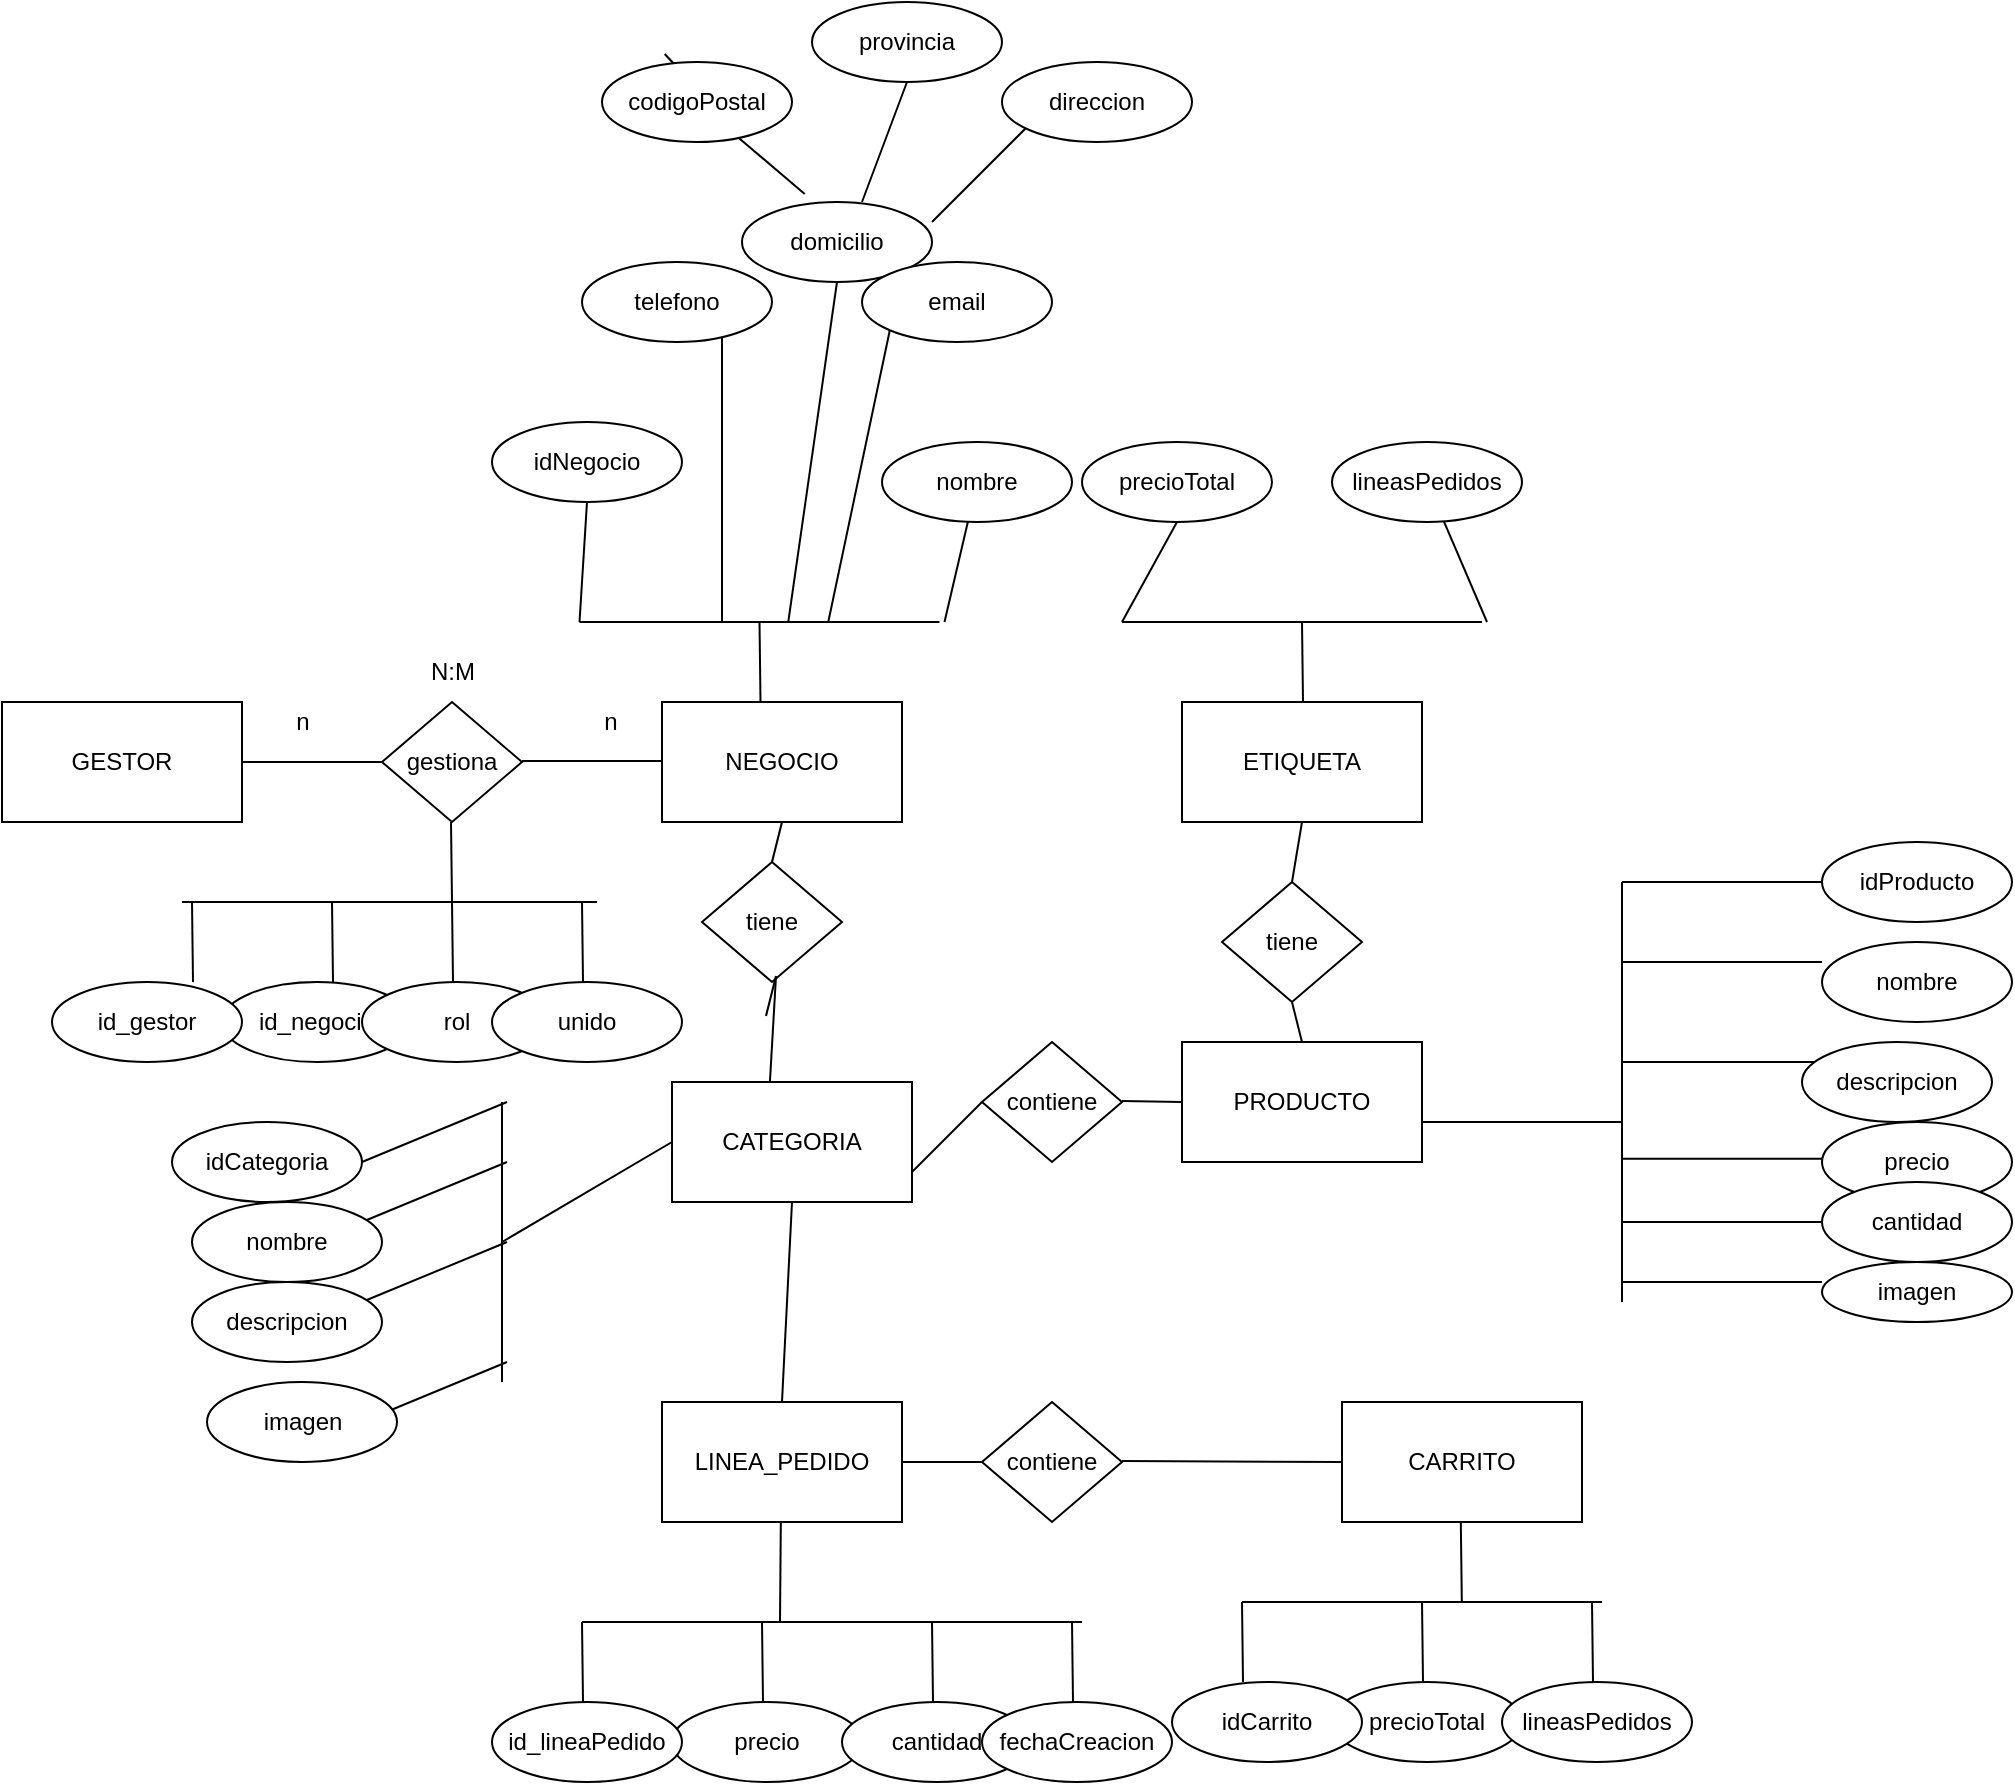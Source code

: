 <mxfile version="20.5.3" type="github">
  <diagram id="1prsifcHVefPnYjk88bt" name="Página-1">
    <mxGraphModel dx="1447" dy="1889" grid="1" gridSize="10" guides="1" tooltips="1" connect="1" arrows="1" fold="1" page="1" pageScale="1" pageWidth="827" pageHeight="1169" math="0" shadow="0">
      <root>
        <mxCell id="0" />
        <mxCell id="1" parent="0" />
        <mxCell id="F9in04evqtmdsmJfP44s-1" value="GESTOR" style="rounded=0;whiteSpace=wrap;html=1;" parent="1" vertex="1">
          <mxGeometry x="110" y="110" width="120" height="60" as="geometry" />
        </mxCell>
        <mxCell id="F9in04evqtmdsmJfP44s-2" value="NEGOCIO" style="rounded=0;whiteSpace=wrap;html=1;" parent="1" vertex="1">
          <mxGeometry x="440" y="110" width="120" height="60" as="geometry" />
        </mxCell>
        <mxCell id="F9in04evqtmdsmJfP44s-3" value="CATEGORIA" style="rounded=0;whiteSpace=wrap;html=1;" parent="1" vertex="1">
          <mxGeometry x="445" y="300" width="120" height="60" as="geometry" />
        </mxCell>
        <mxCell id="F9in04evqtmdsmJfP44s-4" value="tiene" style="rhombus;whiteSpace=wrap;html=1;" parent="1" vertex="1">
          <mxGeometry x="460" y="190" width="70" height="60" as="geometry" />
        </mxCell>
        <mxCell id="F9in04evqtmdsmJfP44s-5" value="gestiona" style="rhombus;whiteSpace=wrap;html=1;" parent="1" vertex="1">
          <mxGeometry x="300" y="110" width="70" height="60" as="geometry" />
        </mxCell>
        <mxCell id="F9in04evqtmdsmJfP44s-8" value="" style="endArrow=none;html=1;rounded=0;exitX=1;exitY=0.5;exitDx=0;exitDy=0;entryX=0;entryY=0.5;entryDx=0;entryDy=0;" parent="1" source="F9in04evqtmdsmJfP44s-1" target="F9in04evqtmdsmJfP44s-5" edge="1">
          <mxGeometry width="50" height="50" relative="1" as="geometry">
            <mxPoint x="250" y="180" as="sourcePoint" />
            <mxPoint x="300" y="130" as="targetPoint" />
          </mxGeometry>
        </mxCell>
        <mxCell id="F9in04evqtmdsmJfP44s-9" value="" style="endArrow=none;html=1;rounded=0;exitX=1;exitY=0.5;exitDx=0;exitDy=0;entryX=0;entryY=0.5;entryDx=0;entryDy=0;edgeStyle=orthogonalEdgeStyle;" parent="1" edge="1">
          <mxGeometry width="50" height="50" relative="1" as="geometry">
            <mxPoint x="370" y="139.5" as="sourcePoint" />
            <mxPoint x="440" y="139.5" as="targetPoint" />
          </mxGeometry>
        </mxCell>
        <mxCell id="F9in04evqtmdsmJfP44s-10" value="" style="endArrow=none;html=1;rounded=0;exitX=0.5;exitY=1;exitDx=0;exitDy=0;endSize=6;" parent="1" source="F9in04evqtmdsmJfP44s-2" edge="1">
          <mxGeometry width="50" height="50" relative="1" as="geometry">
            <mxPoint x="495" y="160" as="sourcePoint" />
            <mxPoint x="495" y="190" as="targetPoint" />
          </mxGeometry>
        </mxCell>
        <mxCell id="F9in04evqtmdsmJfP44s-14" value="" style="endArrow=none;html=1;rounded=0;exitX=0.5;exitY=1;exitDx=0;exitDy=0;endSize=6;" parent="1" edge="1">
          <mxGeometry width="50" height="50" relative="1" as="geometry">
            <mxPoint x="497" y="247" as="sourcePoint" />
            <mxPoint x="492" y="267" as="targetPoint" />
          </mxGeometry>
        </mxCell>
        <mxCell id="F9in04evqtmdsmJfP44s-15" value="" style="endArrow=none;html=1;rounded=0;exitX=0.5;exitY=1;exitDx=0;exitDy=0;endSize=6;entryX=0.408;entryY=0;entryDx=0;entryDy=0;entryPerimeter=0;" parent="1" target="F9in04evqtmdsmJfP44s-3" edge="1">
          <mxGeometry width="50" height="50" relative="1" as="geometry">
            <mxPoint x="497" y="247" as="sourcePoint" />
            <mxPoint x="492" y="267" as="targetPoint" />
          </mxGeometry>
        </mxCell>
        <mxCell id="F9in04evqtmdsmJfP44s-24" value="PRODUCTO" style="rounded=0;whiteSpace=wrap;html=1;" parent="1" vertex="1">
          <mxGeometry x="700" y="280" width="120" height="60" as="geometry" />
        </mxCell>
        <mxCell id="F9in04evqtmdsmJfP44s-25" value="contiene" style="rhombus;whiteSpace=wrap;html=1;" parent="1" vertex="1">
          <mxGeometry x="600" y="280" width="70" height="60" as="geometry" />
        </mxCell>
        <mxCell id="F9in04evqtmdsmJfP44s-26" value="" style="endArrow=none;html=1;rounded=0;entryX=0;entryY=0.5;entryDx=0;entryDy=0;exitX=1;exitY=0.75;exitDx=0;exitDy=0;" parent="1" target="F9in04evqtmdsmJfP44s-25" edge="1" source="F9in04evqtmdsmJfP44s-3">
          <mxGeometry width="50" height="50" relative="1" as="geometry">
            <mxPoint x="560" y="310" as="sourcePoint" />
            <mxPoint x="600" y="300" as="targetPoint" />
          </mxGeometry>
        </mxCell>
        <mxCell id="F9in04evqtmdsmJfP44s-28" value="" style="endArrow=none;html=1;rounded=0;" parent="1" edge="1">
          <mxGeometry width="50" height="50" relative="1" as="geometry">
            <mxPoint x="670" y="309.5" as="sourcePoint" />
            <mxPoint x="700" y="310" as="targetPoint" />
          </mxGeometry>
        </mxCell>
        <mxCell id="F9in04evqtmdsmJfP44s-34" value="LINEA_PEDIDO" style="rounded=0;whiteSpace=wrap;html=1;" parent="1" vertex="1">
          <mxGeometry x="440" y="460" width="120" height="60" as="geometry" />
        </mxCell>
        <mxCell id="F9in04evqtmdsmJfP44s-35" value="CARRITO" style="rounded=0;whiteSpace=wrap;html=1;" parent="1" vertex="1">
          <mxGeometry x="780" y="460" width="120" height="60" as="geometry" />
        </mxCell>
        <mxCell id="F9in04evqtmdsmJfP44s-36" value="contiene" style="rhombus;whiteSpace=wrap;html=1;" parent="1" vertex="1">
          <mxGeometry x="600" y="460" width="70" height="60" as="geometry" />
        </mxCell>
        <mxCell id="F9in04evqtmdsmJfP44s-37" value="" style="endArrow=none;html=1;rounded=0;entryX=0;entryY=0.5;entryDx=0;entryDy=0;" parent="1" target="F9in04evqtmdsmJfP44s-36" edge="1">
          <mxGeometry width="50" height="50" relative="1" as="geometry">
            <mxPoint x="560" y="490" as="sourcePoint" />
            <mxPoint x="600" y="480" as="targetPoint" />
          </mxGeometry>
        </mxCell>
        <mxCell id="F9in04evqtmdsmJfP44s-38" value="" style="endArrow=none;html=1;rounded=0;entryX=0;entryY=0.5;entryDx=0;entryDy=0;" parent="1" target="F9in04evqtmdsmJfP44s-35" edge="1">
          <mxGeometry width="50" height="50" relative="1" as="geometry">
            <mxPoint x="670" y="489.5" as="sourcePoint" />
            <mxPoint x="700" y="490" as="targetPoint" />
          </mxGeometry>
        </mxCell>
        <mxCell id="F9in04evqtmdsmJfP44s-39" value="" style="endArrow=none;html=1;rounded=0;endSize=6;entryX=0.5;entryY=1;entryDx=0;entryDy=0;exitX=0.5;exitY=0;exitDx=0;exitDy=0;" parent="1" source="F9in04evqtmdsmJfP44s-34" target="F9in04evqtmdsmJfP44s-3" edge="1">
          <mxGeometry width="50" height="50" relative="1" as="geometry">
            <mxPoint x="490" y="410" as="sourcePoint" />
            <mxPoint x="540" y="360" as="targetPoint" />
          </mxGeometry>
        </mxCell>
        <mxCell id="F9in04evqtmdsmJfP44s-40" value="ETIQUETA" style="rounded=0;whiteSpace=wrap;html=1;" parent="1" vertex="1">
          <mxGeometry x="700" y="110" width="120" height="60" as="geometry" />
        </mxCell>
        <mxCell id="F9in04evqtmdsmJfP44s-41" value="tiene" style="rhombus;whiteSpace=wrap;html=1;" parent="1" vertex="1">
          <mxGeometry x="720" y="200" width="70" height="60" as="geometry" />
        </mxCell>
        <mxCell id="F9in04evqtmdsmJfP44s-42" value="" style="endArrow=none;html=1;rounded=0;exitX=0.5;exitY=1;exitDx=0;exitDy=0;entryX=0.5;entryY=0;entryDx=0;entryDy=0;" parent="1" source="F9in04evqtmdsmJfP44s-40" target="F9in04evqtmdsmJfP44s-41" edge="1">
          <mxGeometry width="50" height="50" relative="1" as="geometry">
            <mxPoint x="840" y="180" as="sourcePoint" />
            <mxPoint x="890" y="130" as="targetPoint" />
          </mxGeometry>
        </mxCell>
        <mxCell id="F9in04evqtmdsmJfP44s-43" value="" style="endArrow=none;html=1;rounded=0;exitX=0.5;exitY=1;exitDx=0;exitDy=0;entryX=0.5;entryY=0;entryDx=0;entryDy=0;" parent="1" source="F9in04evqtmdsmJfP44s-41" target="F9in04evqtmdsmJfP44s-24" edge="1">
          <mxGeometry width="50" height="50" relative="1" as="geometry">
            <mxPoint x="700" y="260" as="sourcePoint" />
            <mxPoint x="770" y="260" as="targetPoint" />
          </mxGeometry>
        </mxCell>
        <mxCell id="F9in04evqtmdsmJfP44s-44" value="n" style="text;html=1;align=center;verticalAlign=middle;resizable=0;points=[];autosize=1;strokeColor=none;fillColor=none;" parent="1" vertex="1">
          <mxGeometry x="245" y="105" width="30" height="30" as="geometry" />
        </mxCell>
        <mxCell id="F9in04evqtmdsmJfP44s-45" value="n" style="text;html=1;align=center;verticalAlign=middle;resizable=0;points=[];autosize=1;strokeColor=none;fillColor=none;" parent="1" vertex="1">
          <mxGeometry x="399" y="105" width="30" height="30" as="geometry" />
        </mxCell>
        <mxCell id="F9in04evqtmdsmJfP44s-46" value="N:M" style="text;html=1;align=center;verticalAlign=middle;resizable=0;points=[];autosize=1;strokeColor=none;fillColor=none;" parent="1" vertex="1">
          <mxGeometry x="315" y="80" width="40" height="30" as="geometry" />
        </mxCell>
        <mxCell id="F9in04evqtmdsmJfP44s-47" value="id_negocio" style="ellipse;whiteSpace=wrap;html=1;" parent="1" vertex="1">
          <mxGeometry x="220" y="250" width="95" height="40" as="geometry" />
        </mxCell>
        <mxCell id="F9in04evqtmdsmJfP44s-48" value="" style="endArrow=none;html=1;rounded=0;endSize=6;" parent="1" edge="1">
          <mxGeometry width="50" height="50" relative="1" as="geometry">
            <mxPoint x="335" y="210" as="sourcePoint" />
            <mxPoint x="334.5" y="170" as="targetPoint" />
          </mxGeometry>
        </mxCell>
        <mxCell id="F9in04evqtmdsmJfP44s-50" value="" style="endArrow=none;html=1;rounded=0;endSize=6;" parent="1" edge="1">
          <mxGeometry width="50" height="50" relative="1" as="geometry">
            <mxPoint x="200" y="210" as="sourcePoint" />
            <mxPoint x="407.5" y="210" as="targetPoint" />
          </mxGeometry>
        </mxCell>
        <mxCell id="F9in04evqtmdsmJfP44s-51" value="" style="endArrow=none;html=1;rounded=0;endSize=6;" parent="1" edge="1">
          <mxGeometry width="50" height="50" relative="1" as="geometry">
            <mxPoint x="275.5" y="250" as="sourcePoint" />
            <mxPoint x="275" y="210" as="targetPoint" />
          </mxGeometry>
        </mxCell>
        <mxCell id="F9in04evqtmdsmJfP44s-54" value="rol" style="ellipse;whiteSpace=wrap;html=1;" parent="1" vertex="1">
          <mxGeometry x="290" y="250" width="95" height="40" as="geometry" />
        </mxCell>
        <mxCell id="F9in04evqtmdsmJfP44s-55" value="" style="endArrow=none;html=1;rounded=0;endSize=6;" parent="1" edge="1">
          <mxGeometry width="50" height="50" relative="1" as="geometry">
            <mxPoint x="335.5" y="250" as="sourcePoint" />
            <mxPoint x="335" y="210" as="targetPoint" />
          </mxGeometry>
        </mxCell>
        <mxCell id="F9in04evqtmdsmJfP44s-56" value="unido" style="ellipse;whiteSpace=wrap;html=1;" parent="1" vertex="1">
          <mxGeometry x="355" y="250" width="95" height="40" as="geometry" />
        </mxCell>
        <mxCell id="F9in04evqtmdsmJfP44s-57" value="" style="endArrow=none;html=1;rounded=0;endSize=6;" parent="1" edge="1">
          <mxGeometry width="50" height="50" relative="1" as="geometry">
            <mxPoint x="400.5" y="250" as="sourcePoint" />
            <mxPoint x="400" y="210" as="targetPoint" />
          </mxGeometry>
        </mxCell>
        <mxCell id="F9in04evqtmdsmJfP44s-58" value="id_gestor" style="ellipse;whiteSpace=wrap;html=1;" parent="1" vertex="1">
          <mxGeometry x="135" y="250" width="95" height="40" as="geometry" />
        </mxCell>
        <mxCell id="F9in04evqtmdsmJfP44s-59" value="" style="endArrow=none;html=1;rounded=0;endSize=6;" parent="1" edge="1">
          <mxGeometry width="50" height="50" relative="1" as="geometry">
            <mxPoint x="205.5" y="250" as="sourcePoint" />
            <mxPoint x="205" y="210" as="targetPoint" />
          </mxGeometry>
        </mxCell>
        <mxCell id="F9in04evqtmdsmJfP44s-60" value="" style="endArrow=none;html=1;rounded=0;endSize=6;" parent="1" edge="1">
          <mxGeometry width="50" height="50" relative="1" as="geometry">
            <mxPoint x="400" y="570" as="sourcePoint" />
            <mxPoint x="650" y="570" as="targetPoint" />
          </mxGeometry>
        </mxCell>
        <mxCell id="F9in04evqtmdsmJfP44s-61" value="precio" style="ellipse;whiteSpace=wrap;html=1;" parent="1" vertex="1">
          <mxGeometry x="445" y="610" width="95" height="40" as="geometry" />
        </mxCell>
        <mxCell id="F9in04evqtmdsmJfP44s-62" value="" style="endArrow=none;html=1;rounded=0;endSize=6;" parent="1" edge="1">
          <mxGeometry width="50" height="50" relative="1" as="geometry">
            <mxPoint x="490.5" y="610" as="sourcePoint" />
            <mxPoint x="490" y="570" as="targetPoint" />
          </mxGeometry>
        </mxCell>
        <mxCell id="F9in04evqtmdsmJfP44s-63" value="cantidad" style="ellipse;whiteSpace=wrap;html=1;" parent="1" vertex="1">
          <mxGeometry x="530" y="610" width="95" height="40" as="geometry" />
        </mxCell>
        <mxCell id="F9in04evqtmdsmJfP44s-64" value="" style="endArrow=none;html=1;rounded=0;endSize=6;" parent="1" edge="1">
          <mxGeometry width="50" height="50" relative="1" as="geometry">
            <mxPoint x="575.5" y="610" as="sourcePoint" />
            <mxPoint x="575" y="570" as="targetPoint" />
          </mxGeometry>
        </mxCell>
        <mxCell id="F9in04evqtmdsmJfP44s-65" value="" style="endArrow=none;html=1;rounded=0;endSize=6;" parent="1" edge="1">
          <mxGeometry width="50" height="50" relative="1" as="geometry">
            <mxPoint x="499" y="570" as="sourcePoint" />
            <mxPoint x="499.41" y="520" as="targetPoint" />
          </mxGeometry>
        </mxCell>
        <mxCell id="F9in04evqtmdsmJfP44s-66" value="id_lineaPedido" style="ellipse;whiteSpace=wrap;html=1;" parent="1" vertex="1">
          <mxGeometry x="355" y="610" width="95" height="40" as="geometry" />
        </mxCell>
        <mxCell id="F9in04evqtmdsmJfP44s-67" value="" style="endArrow=none;html=1;rounded=0;endSize=6;" parent="1" edge="1">
          <mxGeometry width="50" height="50" relative="1" as="geometry">
            <mxPoint x="400.5" y="610" as="sourcePoint" />
            <mxPoint x="400" y="570" as="targetPoint" />
          </mxGeometry>
        </mxCell>
        <mxCell id="F9in04evqtmdsmJfP44s-71" value="fechaCreacion" style="ellipse;whiteSpace=wrap;html=1;" parent="1" vertex="1">
          <mxGeometry x="600" y="610" width="95" height="40" as="geometry" />
        </mxCell>
        <mxCell id="F9in04evqtmdsmJfP44s-72" value="" style="endArrow=none;html=1;rounded=0;endSize=6;" parent="1" edge="1">
          <mxGeometry width="50" height="50" relative="1" as="geometry">
            <mxPoint x="645.5" y="610" as="sourcePoint" />
            <mxPoint x="645" y="570" as="targetPoint" />
          </mxGeometry>
        </mxCell>
        <mxCell id="F9in04evqtmdsmJfP44s-74" value="" style="endArrow=none;html=1;rounded=0;endSize=6;" parent="1" edge="1">
          <mxGeometry width="50" height="50" relative="1" as="geometry">
            <mxPoint x="730" y="560" as="sourcePoint" />
            <mxPoint x="910" y="560" as="targetPoint" />
          </mxGeometry>
        </mxCell>
        <mxCell id="F9in04evqtmdsmJfP44s-75" value="precioTotal" style="ellipse;whiteSpace=wrap;html=1;" parent="1" vertex="1">
          <mxGeometry x="775" y="600" width="95" height="40" as="geometry" />
        </mxCell>
        <mxCell id="F9in04evqtmdsmJfP44s-76" value="" style="endArrow=none;html=1;rounded=0;endSize=6;" parent="1" edge="1">
          <mxGeometry width="50" height="50" relative="1" as="geometry">
            <mxPoint x="820.5" y="600" as="sourcePoint" />
            <mxPoint x="820" y="560" as="targetPoint" />
          </mxGeometry>
        </mxCell>
        <mxCell id="F9in04evqtmdsmJfP44s-77" value="lineasPedidos" style="ellipse;whiteSpace=wrap;html=1;" parent="1" vertex="1">
          <mxGeometry x="860" y="600" width="95" height="40" as="geometry" />
        </mxCell>
        <mxCell id="F9in04evqtmdsmJfP44s-78" value="" style="endArrow=none;html=1;rounded=0;endSize=6;" parent="1" edge="1">
          <mxGeometry width="50" height="50" relative="1" as="geometry">
            <mxPoint x="905.5" y="600" as="sourcePoint" />
            <mxPoint x="905" y="560" as="targetPoint" />
          </mxGeometry>
        </mxCell>
        <mxCell id="F9in04evqtmdsmJfP44s-79" value="" style="endArrow=none;html=1;rounded=0;endSize=6;" parent="1" edge="1">
          <mxGeometry width="50" height="50" relative="1" as="geometry">
            <mxPoint x="730.5" y="600" as="sourcePoint" />
            <mxPoint x="730" y="560" as="targetPoint" />
          </mxGeometry>
        </mxCell>
        <mxCell id="F9in04evqtmdsmJfP44s-81" value="idCarrito" style="ellipse;whiteSpace=wrap;html=1;" parent="1" vertex="1">
          <mxGeometry x="695" y="600" width="95" height="40" as="geometry" />
        </mxCell>
        <mxCell id="F9in04evqtmdsmJfP44s-82" value="" style="endArrow=none;html=1;rounded=0;endSize=6;" parent="1" edge="1">
          <mxGeometry width="50" height="50" relative="1" as="geometry">
            <mxPoint x="839.91" y="560" as="sourcePoint" />
            <mxPoint x="839.41" y="520" as="targetPoint" />
          </mxGeometry>
        </mxCell>
        <mxCell id="F9in04evqtmdsmJfP44s-83" value="" style="endArrow=none;html=1;rounded=0;endSize=6;" parent="1" edge="1">
          <mxGeometry width="50" height="50" relative="1" as="geometry">
            <mxPoint x="670" y="70" as="sourcePoint" />
            <mxPoint x="850" y="70" as="targetPoint" />
          </mxGeometry>
        </mxCell>
        <mxCell id="F9in04evqtmdsmJfP44s-84" value="precioTotal" style="ellipse;whiteSpace=wrap;html=1;" parent="1" vertex="1">
          <mxGeometry x="650" y="-20" width="95" height="40" as="geometry" />
        </mxCell>
        <mxCell id="F9in04evqtmdsmJfP44s-85" value="" style="endArrow=none;html=1;rounded=0;endSize=6;" parent="1" edge="1">
          <mxGeometry width="50" height="50" relative="1" as="geometry">
            <mxPoint x="760.5" y="110" as="sourcePoint" />
            <mxPoint x="760" y="70" as="targetPoint" />
          </mxGeometry>
        </mxCell>
        <mxCell id="F9in04evqtmdsmJfP44s-86" value="lineasPedidos" style="ellipse;whiteSpace=wrap;html=1;" parent="1" vertex="1">
          <mxGeometry x="775" y="-20" width="95" height="40" as="geometry" />
        </mxCell>
        <mxCell id="F9in04evqtmdsmJfP44s-89" value="" style="endArrow=none;html=1;rounded=0;endSize=6;entryX=0.5;entryY=1;entryDx=0;entryDy=0;" parent="1" target="F9in04evqtmdsmJfP44s-84" edge="1">
          <mxGeometry width="50" height="50" relative="1" as="geometry">
            <mxPoint x="670" y="70" as="sourcePoint" />
            <mxPoint x="720" y="20" as="targetPoint" />
          </mxGeometry>
        </mxCell>
        <mxCell id="F9in04evqtmdsmJfP44s-91" value="" style="endArrow=none;html=1;rounded=0;endSize=6;" parent="1" target="F9in04evqtmdsmJfP44s-86" edge="1">
          <mxGeometry width="50" height="50" relative="1" as="geometry">
            <mxPoint x="852.5" y="70" as="sourcePoint" />
            <mxPoint x="870" y="20" as="targetPoint" />
          </mxGeometry>
        </mxCell>
        <mxCell id="Bv2EEvw_s4JJtscVsMDb-62" value="" style="endArrow=none;html=1;rounded=0;endSize=6;" edge="1" parent="1">
          <mxGeometry width="50" height="50" relative="1" as="geometry">
            <mxPoint x="360" y="380" as="sourcePoint" />
            <mxPoint x="445" y="330" as="targetPoint" />
          </mxGeometry>
        </mxCell>
        <mxCell id="Bv2EEvw_s4JJtscVsMDb-63" value="" style="endArrow=none;html=1;rounded=0;endSize=6;" edge="1" parent="1">
          <mxGeometry width="50" height="50" relative="1" as="geometry">
            <mxPoint x="360" y="450" as="sourcePoint" />
            <mxPoint x="360" y="310" as="targetPoint" />
          </mxGeometry>
        </mxCell>
        <mxCell id="Bv2EEvw_s4JJtscVsMDb-65" value="" style="endArrow=none;html=1;rounded=0;endSize=6;" edge="1" parent="1">
          <mxGeometry width="50" height="50" relative="1" as="geometry">
            <mxPoint x="290" y="340" as="sourcePoint" />
            <mxPoint x="362.5" y="310" as="targetPoint" />
          </mxGeometry>
        </mxCell>
        <mxCell id="Bv2EEvw_s4JJtscVsMDb-66" value="" style="endArrow=none;html=1;rounded=0;endSize=6;" edge="1" parent="1">
          <mxGeometry width="50" height="50" relative="1" as="geometry">
            <mxPoint x="290.0" y="370" as="sourcePoint" />
            <mxPoint x="362.5" y="340" as="targetPoint" />
          </mxGeometry>
        </mxCell>
        <mxCell id="Bv2EEvw_s4JJtscVsMDb-67" value="" style="endArrow=none;html=1;rounded=0;endSize=6;" edge="1" parent="1">
          <mxGeometry width="50" height="50" relative="1" as="geometry">
            <mxPoint x="290.0" y="410" as="sourcePoint" />
            <mxPoint x="362.5" y="380" as="targetPoint" />
          </mxGeometry>
        </mxCell>
        <mxCell id="Bv2EEvw_s4JJtscVsMDb-68" value="" style="endArrow=none;html=1;rounded=0;endSize=6;" edge="1" parent="1">
          <mxGeometry width="50" height="50" relative="1" as="geometry">
            <mxPoint x="290.0" y="470" as="sourcePoint" />
            <mxPoint x="362.5" y="440" as="targetPoint" />
          </mxGeometry>
        </mxCell>
        <mxCell id="Bv2EEvw_s4JJtscVsMDb-70" value="idCategoria" style="ellipse;whiteSpace=wrap;html=1;" vertex="1" parent="1">
          <mxGeometry x="195" y="320" width="95" height="40" as="geometry" />
        </mxCell>
        <mxCell id="Bv2EEvw_s4JJtscVsMDb-71" value="nombre" style="ellipse;whiteSpace=wrap;html=1;" vertex="1" parent="1">
          <mxGeometry x="205" y="360" width="95" height="40" as="geometry" />
        </mxCell>
        <mxCell id="Bv2EEvw_s4JJtscVsMDb-73" value="descripcion" style="ellipse;whiteSpace=wrap;html=1;" vertex="1" parent="1">
          <mxGeometry x="205" y="400" width="95" height="40" as="geometry" />
        </mxCell>
        <mxCell id="Bv2EEvw_s4JJtscVsMDb-74" value="imagen" style="ellipse;whiteSpace=wrap;html=1;" vertex="1" parent="1">
          <mxGeometry x="212.5" y="450" width="95" height="40" as="geometry" />
        </mxCell>
        <mxCell id="Bv2EEvw_s4JJtscVsMDb-75" value="" style="endArrow=none;html=1;rounded=0;endSize=6;" edge="1" parent="1">
          <mxGeometry width="50" height="50" relative="1" as="geometry">
            <mxPoint x="820" y="320" as="sourcePoint" />
            <mxPoint x="920" y="320" as="targetPoint" />
          </mxGeometry>
        </mxCell>
        <mxCell id="Bv2EEvw_s4JJtscVsMDb-76" value="" style="endArrow=none;html=1;rounded=0;endSize=6;" edge="1" parent="1">
          <mxGeometry width="50" height="50" relative="1" as="geometry">
            <mxPoint x="920" y="410" as="sourcePoint" />
            <mxPoint x="920" y="200" as="targetPoint" />
          </mxGeometry>
        </mxCell>
        <mxCell id="Bv2EEvw_s4JJtscVsMDb-77" value="" style="endArrow=none;html=1;rounded=0;endSize=6;" edge="1" parent="1">
          <mxGeometry width="50" height="50" relative="1" as="geometry">
            <mxPoint x="920" y="200" as="sourcePoint" />
            <mxPoint x="1020" y="200" as="targetPoint" />
          </mxGeometry>
        </mxCell>
        <mxCell id="Bv2EEvw_s4JJtscVsMDb-78" value="" style="endArrow=none;html=1;rounded=0;endSize=6;" edge="1" parent="1">
          <mxGeometry width="50" height="50" relative="1" as="geometry">
            <mxPoint x="920" y="240" as="sourcePoint" />
            <mxPoint x="1020" y="240" as="targetPoint" />
          </mxGeometry>
        </mxCell>
        <mxCell id="Bv2EEvw_s4JJtscVsMDb-79" value="" style="endArrow=none;html=1;rounded=0;endSize=6;" edge="1" parent="1">
          <mxGeometry width="50" height="50" relative="1" as="geometry">
            <mxPoint x="920" y="290" as="sourcePoint" />
            <mxPoint x="1020" y="290" as="targetPoint" />
          </mxGeometry>
        </mxCell>
        <mxCell id="Bv2EEvw_s4JJtscVsMDb-80" value="" style="endArrow=none;html=1;rounded=0;endSize=6;" edge="1" parent="1">
          <mxGeometry width="50" height="50" relative="1" as="geometry">
            <mxPoint x="920" y="338.33" as="sourcePoint" />
            <mxPoint x="1020" y="338.33" as="targetPoint" />
          </mxGeometry>
        </mxCell>
        <mxCell id="Bv2EEvw_s4JJtscVsMDb-81" value="" style="endArrow=none;html=1;rounded=0;endSize=6;" edge="1" parent="1">
          <mxGeometry width="50" height="50" relative="1" as="geometry">
            <mxPoint x="920" y="400.0" as="sourcePoint" />
            <mxPoint x="1020" y="400.0" as="targetPoint" />
          </mxGeometry>
        </mxCell>
        <mxCell id="Bv2EEvw_s4JJtscVsMDb-82" value="" style="endArrow=none;html=1;rounded=0;endSize=6;" edge="1" parent="1">
          <mxGeometry width="50" height="50" relative="1" as="geometry">
            <mxPoint x="920" y="370.0" as="sourcePoint" />
            <mxPoint x="1020" y="370.0" as="targetPoint" />
          </mxGeometry>
        </mxCell>
        <mxCell id="Bv2EEvw_s4JJtscVsMDb-86" value="idProducto" style="ellipse;whiteSpace=wrap;html=1;" vertex="1" parent="1">
          <mxGeometry x="1020" y="180" width="95" height="40" as="geometry" />
        </mxCell>
        <mxCell id="Bv2EEvw_s4JJtscVsMDb-87" value="nombre" style="ellipse;whiteSpace=wrap;html=1;" vertex="1" parent="1">
          <mxGeometry x="1020" y="230" width="95" height="40" as="geometry" />
        </mxCell>
        <mxCell id="Bv2EEvw_s4JJtscVsMDb-88" value="descripcion" style="ellipse;whiteSpace=wrap;html=1;" vertex="1" parent="1">
          <mxGeometry x="1010" y="280" width="95" height="40" as="geometry" />
        </mxCell>
        <mxCell id="Bv2EEvw_s4JJtscVsMDb-89" value="precio" style="ellipse;whiteSpace=wrap;html=1;" vertex="1" parent="1">
          <mxGeometry x="1020" y="320" width="95" height="40" as="geometry" />
        </mxCell>
        <mxCell id="Bv2EEvw_s4JJtscVsMDb-90" value="cantidad" style="ellipse;whiteSpace=wrap;html=1;" vertex="1" parent="1">
          <mxGeometry x="1020" y="350" width="95" height="40" as="geometry" />
        </mxCell>
        <mxCell id="Bv2EEvw_s4JJtscVsMDb-91" value="imagen" style="ellipse;whiteSpace=wrap;html=1;" vertex="1" parent="1">
          <mxGeometry x="1020" y="390" width="95" height="30" as="geometry" />
        </mxCell>
        <mxCell id="Bv2EEvw_s4JJtscVsMDb-92" value="" style="endArrow=none;html=1;rounded=0;endSize=6;" edge="1" parent="1">
          <mxGeometry width="50" height="50" relative="1" as="geometry">
            <mxPoint x="398.75" y="70.0" as="sourcePoint" />
            <mxPoint x="578.75" y="70.0" as="targetPoint" />
          </mxGeometry>
        </mxCell>
        <mxCell id="Bv2EEvw_s4JJtscVsMDb-93" value="idNegocio" style="ellipse;whiteSpace=wrap;html=1;" vertex="1" parent="1">
          <mxGeometry x="355" y="-30" width="95" height="40" as="geometry" />
        </mxCell>
        <mxCell id="Bv2EEvw_s4JJtscVsMDb-94" value="" style="endArrow=none;html=1;rounded=0;endSize=6;" edge="1" parent="1">
          <mxGeometry width="50" height="50" relative="1" as="geometry">
            <mxPoint x="489.25" y="110.0" as="sourcePoint" />
            <mxPoint x="488.75" y="70.0" as="targetPoint" />
          </mxGeometry>
        </mxCell>
        <mxCell id="Bv2EEvw_s4JJtscVsMDb-95" value="nombre" style="ellipse;whiteSpace=wrap;html=1;" vertex="1" parent="1">
          <mxGeometry x="550" y="-20" width="95" height="40" as="geometry" />
        </mxCell>
        <mxCell id="Bv2EEvw_s4JJtscVsMDb-96" value="" style="endArrow=none;html=1;rounded=0;endSize=6;entryX=0.5;entryY=1;entryDx=0;entryDy=0;" edge="1" parent="1" target="Bv2EEvw_s4JJtscVsMDb-93">
          <mxGeometry width="50" height="50" relative="1" as="geometry">
            <mxPoint x="398.75" y="70.0" as="sourcePoint" />
            <mxPoint x="448.75" y="20" as="targetPoint" />
          </mxGeometry>
        </mxCell>
        <mxCell id="Bv2EEvw_s4JJtscVsMDb-97" value="" style="endArrow=none;html=1;rounded=0;endSize=6;" edge="1" parent="1" target="Bv2EEvw_s4JJtscVsMDb-95">
          <mxGeometry width="50" height="50" relative="1" as="geometry">
            <mxPoint x="581.25" y="70.0" as="sourcePoint" />
            <mxPoint x="598.75" y="20" as="targetPoint" />
          </mxGeometry>
        </mxCell>
        <mxCell id="Bv2EEvw_s4JJtscVsMDb-98" value="" style="endArrow=none;html=1;rounded=0;endSize=6;" edge="1" parent="1">
          <mxGeometry width="50" height="50" relative="1" as="geometry">
            <mxPoint x="470.0" y="70.0" as="sourcePoint" />
            <mxPoint x="470" y="-80" as="targetPoint" />
          </mxGeometry>
        </mxCell>
        <mxCell id="Bv2EEvw_s4JJtscVsMDb-99" value="" style="endArrow=none;html=1;rounded=0;endSize=6;entryX=0.5;entryY=1;entryDx=0;entryDy=0;" edge="1" parent="1" target="Bv2EEvw_s4JJtscVsMDb-103">
          <mxGeometry width="50" height="50" relative="1" as="geometry">
            <mxPoint x="503.13" y="70.0" as="sourcePoint" />
            <mxPoint x="510" y="-70" as="targetPoint" />
          </mxGeometry>
        </mxCell>
        <mxCell id="Bv2EEvw_s4JJtscVsMDb-100" value="" style="endArrow=none;html=1;rounded=0;endSize=6;entryX=0;entryY=1;entryDx=0;entryDy=0;" edge="1" parent="1" target="Bv2EEvw_s4JJtscVsMDb-104">
          <mxGeometry width="50" height="50" relative="1" as="geometry">
            <mxPoint x="523.13" y="70.0" as="sourcePoint" />
            <mxPoint x="530.0" y="-70.0" as="targetPoint" />
          </mxGeometry>
        </mxCell>
        <mxCell id="Bv2EEvw_s4JJtscVsMDb-102" value="telefono" style="ellipse;whiteSpace=wrap;html=1;" vertex="1" parent="1">
          <mxGeometry x="400" y="-110" width="95" height="40" as="geometry" />
        </mxCell>
        <mxCell id="Bv2EEvw_s4JJtscVsMDb-103" value="domicilio" style="ellipse;whiteSpace=wrap;html=1;" vertex="1" parent="1">
          <mxGeometry x="480" y="-140" width="95" height="40" as="geometry" />
        </mxCell>
        <mxCell id="Bv2EEvw_s4JJtscVsMDb-104" value="email" style="ellipse;whiteSpace=wrap;html=1;" vertex="1" parent="1">
          <mxGeometry x="540" y="-110" width="95" height="40" as="geometry" />
        </mxCell>
        <mxCell id="Bv2EEvw_s4JJtscVsMDb-105" value="" style="endArrow=none;html=1;rounded=0;endSize=6;entryX=0.5;entryY=1;entryDx=0;entryDy=0;" edge="1" parent="1" target="Bv2EEvw_s4JJtscVsMDb-106">
          <mxGeometry width="50" height="50" relative="1" as="geometry">
            <mxPoint x="540" y="-140" as="sourcePoint" />
            <mxPoint x="590" y="-190" as="targetPoint" />
          </mxGeometry>
        </mxCell>
        <mxCell id="Bv2EEvw_s4JJtscVsMDb-106" value="provincia" style="ellipse;whiteSpace=wrap;html=1;" vertex="1" parent="1">
          <mxGeometry x="515" y="-240" width="95" height="40" as="geometry" />
        </mxCell>
        <mxCell id="Bv2EEvw_s4JJtscVsMDb-107" value="" style="endArrow=none;html=1;rounded=0;endSize=6;" edge="1" parent="1">
          <mxGeometry width="50" height="50" relative="1" as="geometry">
            <mxPoint x="575.0" y="-130.0" as="sourcePoint" />
            <mxPoint x="625.0" y="-180" as="targetPoint" />
          </mxGeometry>
        </mxCell>
        <mxCell id="Bv2EEvw_s4JJtscVsMDb-108" value="direccion" style="ellipse;whiteSpace=wrap;html=1;" vertex="1" parent="1">
          <mxGeometry x="610" y="-210" width="95" height="40" as="geometry" />
        </mxCell>
        <mxCell id="Bv2EEvw_s4JJtscVsMDb-109" value="" style="endArrow=none;html=1;rounded=0;endSize=6;exitX=0.33;exitY=-0.1;exitDx=0;exitDy=0;exitPerimeter=0;startArrow=none;" edge="1" parent="1" source="Bv2EEvw_s4JJtscVsMDb-110">
          <mxGeometry width="50" height="50" relative="1" as="geometry">
            <mxPoint x="414.0" y="-140.0" as="sourcePoint" />
            <mxPoint x="464.0" y="-190" as="targetPoint" />
          </mxGeometry>
        </mxCell>
        <mxCell id="Bv2EEvw_s4JJtscVsMDb-110" value="codigoPostal" style="ellipse;whiteSpace=wrap;html=1;" vertex="1" parent="1">
          <mxGeometry x="410" y="-210" width="95" height="40" as="geometry" />
        </mxCell>
        <mxCell id="Bv2EEvw_s4JJtscVsMDb-111" value="" style="endArrow=none;html=1;rounded=0;endSize=6;exitX=0.33;exitY=-0.1;exitDx=0;exitDy=0;exitPerimeter=0;" edge="1" parent="1" source="Bv2EEvw_s4JJtscVsMDb-103" target="Bv2EEvw_s4JJtscVsMDb-110">
          <mxGeometry width="50" height="50" relative="1" as="geometry">
            <mxPoint x="511.35" y="-144.0" as="sourcePoint" />
            <mxPoint x="464.0" y="-190" as="targetPoint" />
          </mxGeometry>
        </mxCell>
      </root>
    </mxGraphModel>
  </diagram>
</mxfile>
